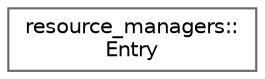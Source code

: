 digraph "Graphical Class Hierarchy"
{
 // LATEX_PDF_SIZE
  bgcolor="transparent";
  edge [fontname=Helvetica,fontsize=10,labelfontname=Helvetica,labelfontsize=10];
  node [fontname=Helvetica,fontsize=10,shape=box,height=0.2,width=0.4];
  rankdir="LR";
  Node0 [id="Node000000",label="resource_managers::\lEntry",height=0.2,width=0.4,color="grey40", fillcolor="white", style="filled",URL="$structresource__managers_1_1Entry.html",tooltip=" "];
}
